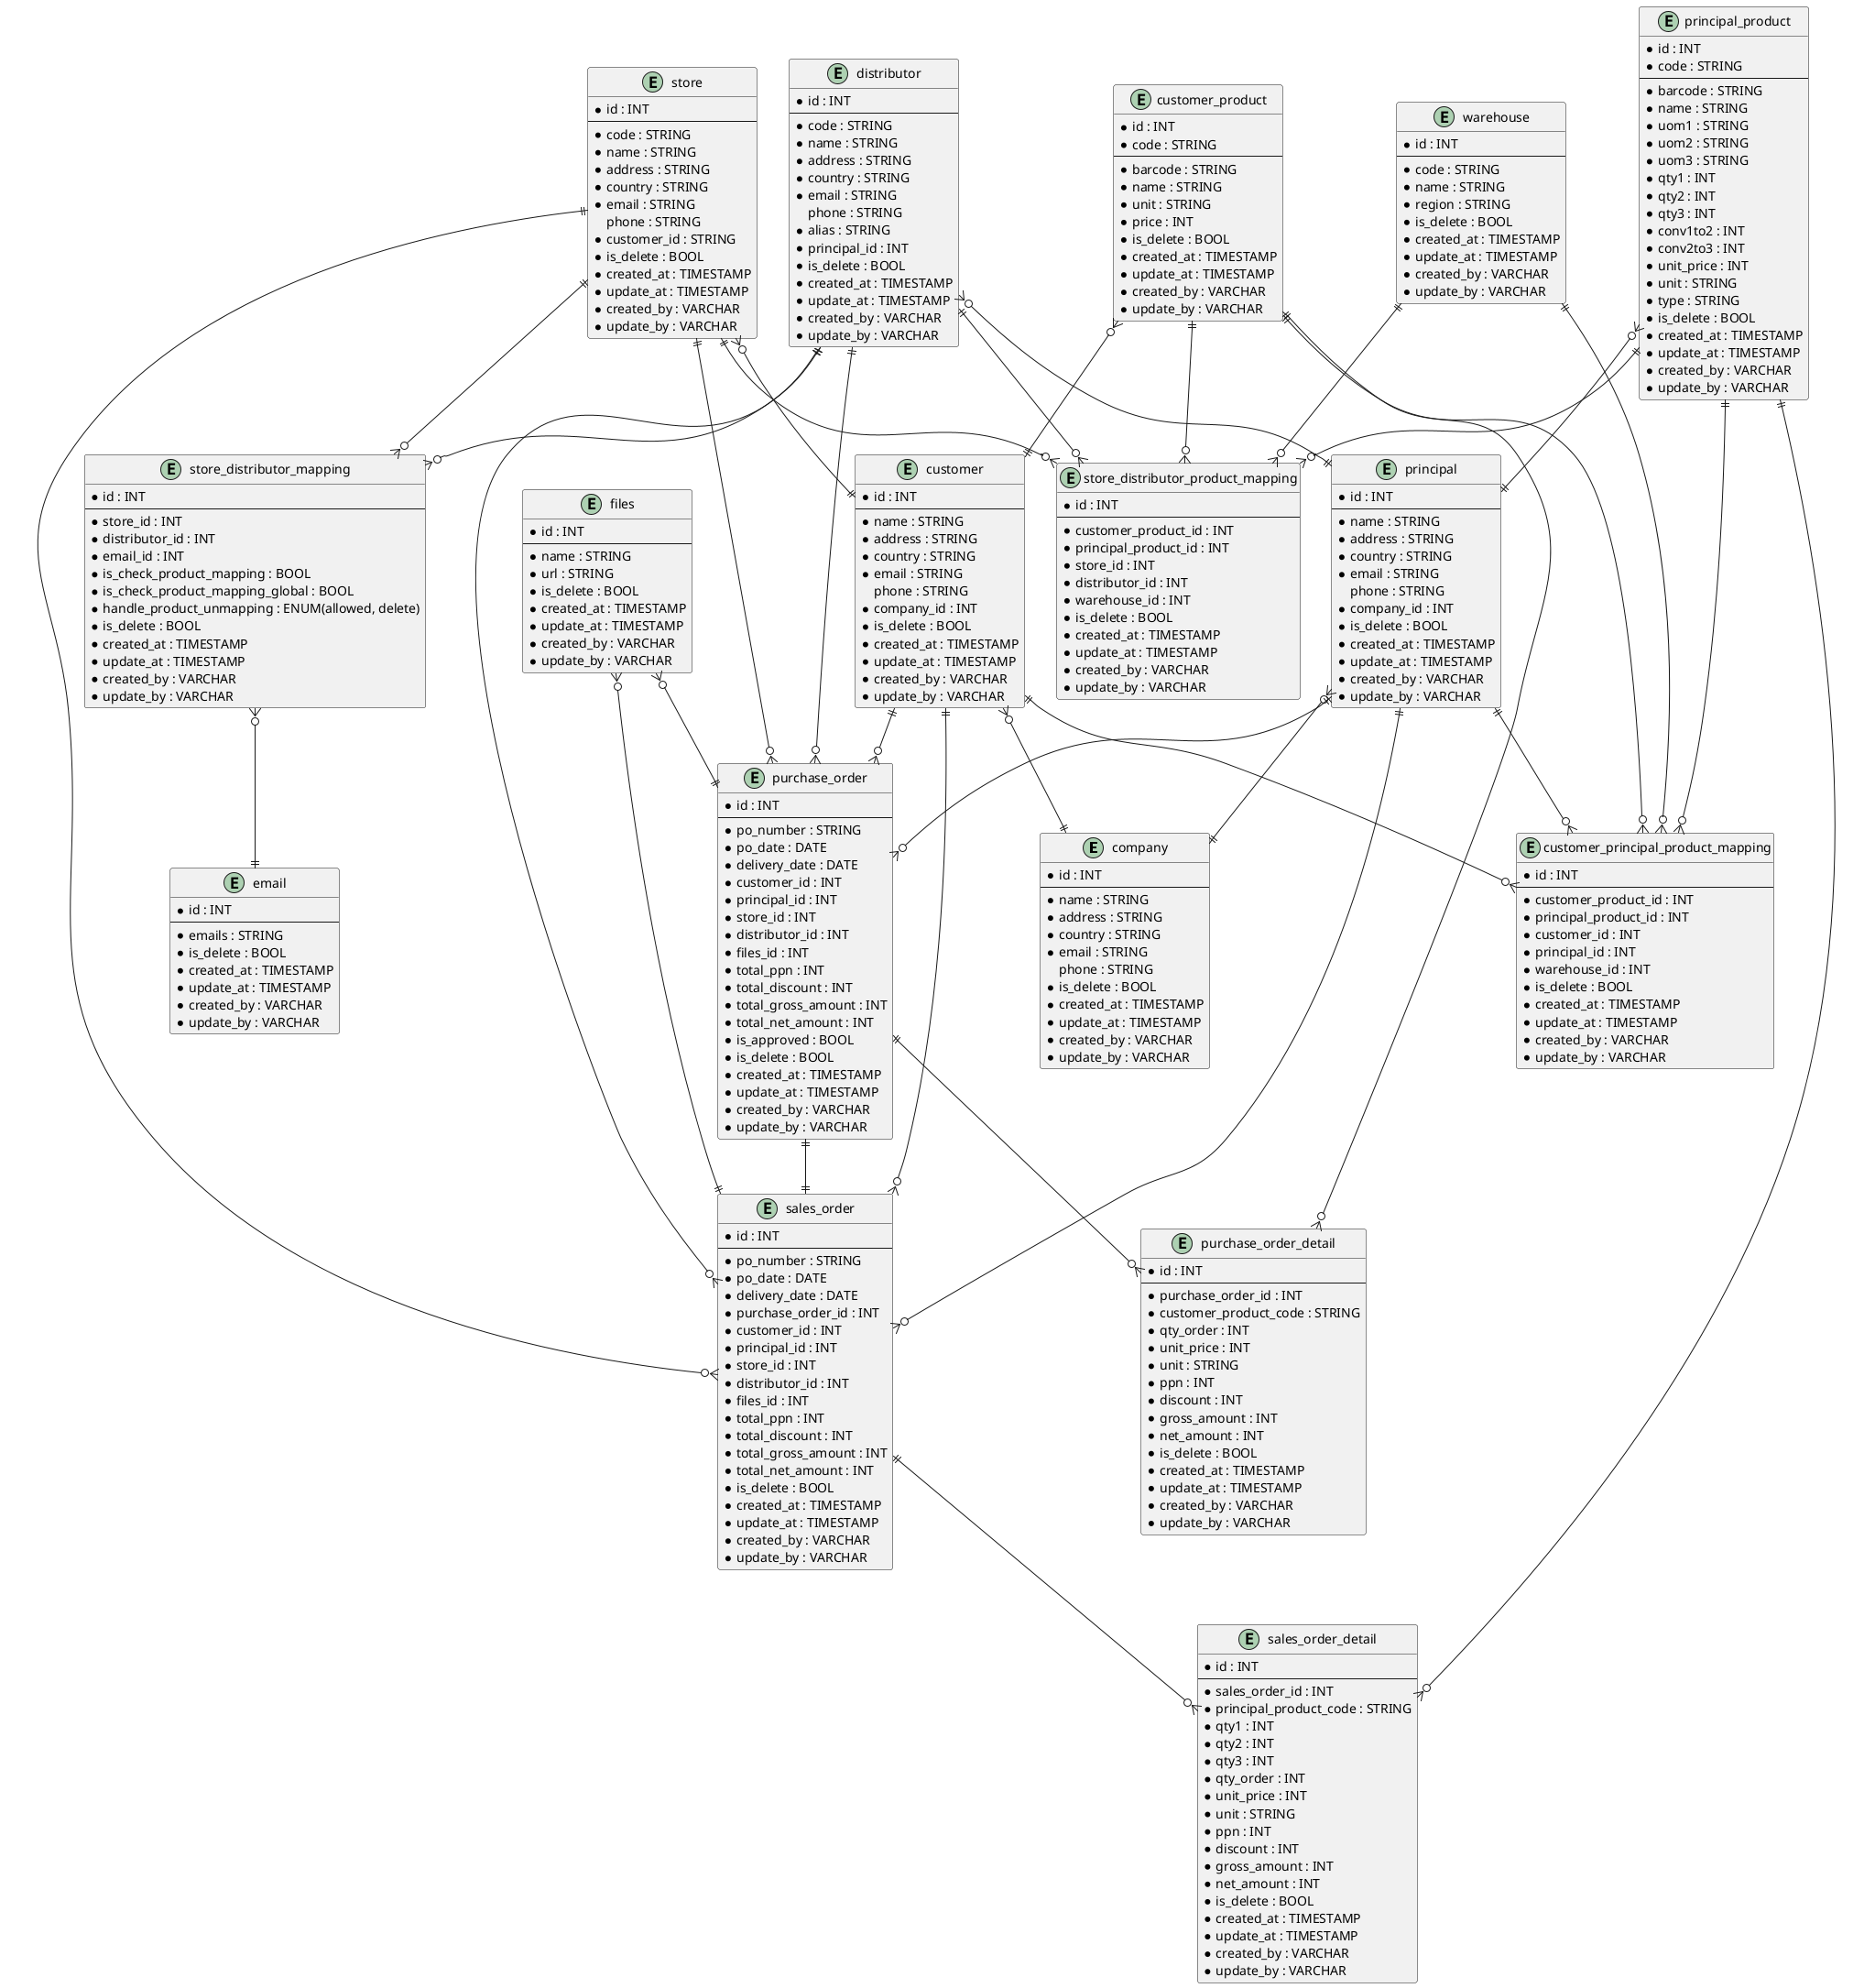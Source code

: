 for example
https://plantuml.com/ie-diagram

@startuml
entity company {
    * id : INT
    --
    * name : STRING
    * address : STRING
    * country : STRING
    * email : STRING
     phone : STRING
    * is_delete : BOOL
    * created_at : TIMESTAMP
    * update_at : TIMESTAMP
    * created_by : VARCHAR
    * update_by : VARCHAR
}

entity customer {
    * id : INT
    --
    * name : STRING
    * address : STRING
    * country : STRING
    * email : STRING
     phone : STRING
    * company_id : INT
    * is_delete : BOOL
    * created_at : TIMESTAMP
    * update_at : TIMESTAMP
    * created_by : VARCHAR
    * update_by : VARCHAR
}

entity store {
    * id : INT
    --
    * code : STRING
    * name : STRING
    * address : STRING
    * country : STRING
    * email : STRING
     phone : STRING
    * customer_id : STRING
    * is_delete : BOOL
    * created_at : TIMESTAMP
    * update_at : TIMESTAMP
    * created_by : VARCHAR
    * update_by : VARCHAR
}

entity distributor {
    * id : INT
    --
    * code : STRING
    * name : STRING
    * address : STRING
    * country : STRING
    * email : STRING
     phone : STRING
    * alias : STRING
    * principal_id : INT
    * is_delete : BOOL
    * created_at : TIMESTAMP
    * update_at : TIMESTAMP
    * created_by : VARCHAR
    * update_by : VARCHAR
}

entity principal {
    * id : INT
    --
    * name : STRING
    * address : STRING
    * country : STRING
    * email : STRING
     phone : STRING
    * company_id : INT
    * is_delete : BOOL
    * created_at : TIMESTAMP
    * update_at : TIMESTAMP
    * created_by : VARCHAR
    * update_by : VARCHAR
}

entity store_distributor_mapping {
    * id : INT
    --
    * store_id : INT
    * distributor_id : INT
    * email_id : INT
    * is_check_product_mapping : BOOL
    * is_check_product_mapping_global : BOOL
    * handle_product_unmapping : ENUM(allowed, delete)
    * is_delete : BOOL
    * created_at : TIMESTAMP
    * update_at : TIMESTAMP
    * created_by : VARCHAR
    * update_by : VARCHAR
}

entity customer_product {
    * id : INT
    * code : STRING
    --
    * barcode : STRING
    * name : STRING
    * unit : STRING
    * price : INT
    * is_delete : BOOL
    * created_at : TIMESTAMP
    * update_at : TIMESTAMP
    * created_by : VARCHAR
    * update_by : VARCHAR
}

entity principal_product {
    * id : INT
    * code : STRING
    --
    * barcode : STRING
    * name : STRING
    * uom1 : STRING
    * uom2 : STRING
    * uom3 : STRING
    * qty1 : INT
    * qty2 : INT
    * qty3 : INT
    * conv1to2 : INT
    * conv2to3 : INT
    * unit_price : INT
    * unit : STRING
    * type : STRING
    * is_delete : BOOL
    * created_at : TIMESTAMP
    * update_at : TIMESTAMP
    * created_by : VARCHAR
    * update_by : VARCHAR
}

entity store_distributor_product_mapping {
    * id : INT
    --
    * customer_product_id : INT
    * principal_product_id : INT
    * store_id : INT
    * distributor_id : INT
    * warehouse_id : INT
    * is_delete : BOOL
    * created_at : TIMESTAMP
    * update_at : TIMESTAMP
    * created_by : VARCHAR
    * update_by : VARCHAR
}

entity customer_principal_product_mapping {
    * id : INT
    --
    * customer_product_id : INT
    * principal_product_id : INT
    * customer_id : INT
    * principal_id : INT
    * warehouse_id : INT
    * is_delete : BOOL
    * created_at : TIMESTAMP
    * update_at : TIMESTAMP
    * created_by : VARCHAR
    * update_by : VARCHAR
}

entity purchase_order {
    * id : INT
    --
    * po_number : STRING
    * po_date : DATE
    * delivery_date : DATE
    * customer_id : INT
    * principal_id : INT
    * store_id : INT
    * distributor_id : INT
    * files_id : INT
    * total_ppn : INT
    * total_discount : INT
    * total_gross_amount : INT
    * total_net_amount : INT
    * is_approved : BOOL
    * is_delete : BOOL
    * created_at : TIMESTAMP
    * update_at : TIMESTAMP
    * created_by : VARCHAR
    * update_by : VARCHAR
}

entity purchase_order_detail {
    * id : INT
    --
    * purchase_order_id : INT
    * customer_product_code : STRING
    * qty_order : INT
    * unit_price : INT
    * unit : STRING
    * ppn : INT
    * discount : INT
    * gross_amount : INT
    * net_amount : INT
    * is_delete : BOOL
    * created_at : TIMESTAMP
    * update_at : TIMESTAMP
    * created_by : VARCHAR
    * update_by : VARCHAR
}

entity sales_order {
    * id : INT
    --
    * po_number : STRING
    * po_date : DATE
    * delivery_date : DATE
    * purchase_order_id : INT
    * customer_id : INT
    * principal_id : INT
    * store_id : INT
    * distributor_id : INT
    * files_id : INT
    * total_ppn : INT
    * total_discount : INT
    * total_gross_amount : INT
    * total_net_amount : INT
    * is_delete : BOOL
    * created_at : TIMESTAMP
    * update_at : TIMESTAMP
    * created_by : VARCHAR
    * update_by : VARCHAR
}

entity sales_order_detail {
    * id : INT
    --
    * sales_order_id : INT
    * principal_product_code : STRING
    * qty1 : INT
    * qty2 : INT
    * qty3 : INT
    * qty_order : INT
    * unit_price : INT
    * unit : STRING
    * ppn : INT
    * discount : INT
    * gross_amount : INT
    * net_amount : INT
    * is_delete : BOOL
    * created_at : TIMESTAMP
    * update_at : TIMESTAMP
    * created_by : VARCHAR
    * update_by : VARCHAR
}

entity warehouse {
    * id : INT
    --
    * code : STRING
    * name : STRING
    * region : STRING
    * is_delete : BOOL
    * created_at : TIMESTAMP
    * update_at : TIMESTAMP
    * created_by : VARCHAR
    * update_by : VARCHAR
}

entity email {
    * id : INT
    --
    * emails : STRING
    * is_delete : BOOL
    * created_at : TIMESTAMP
    * update_at : TIMESTAMP
    * created_by : VARCHAR
    * update_by : VARCHAR
}

entity files {
    * id : INT
    --
    * name : STRING
    * url : STRING
    * is_delete : BOOL
    * created_at : TIMESTAMP
    * update_at : TIMESTAMP
    * created_by : VARCHAR
    * update_by : VARCHAR
}

customer }o--|| company
principal }o--|| company
store }o--|| customer
distributor }o--|| principal
store ||--o{ store_distributor_mapping
distributor ||--o{ store_distributor_mapping
store_distributor_mapping }o--|| email
principal_product }o--|| principal
customer_product }o--|| customer
customer_product ||--o{ store_distributor_product_mapping
principal_product ||--o{ store_distributor_product_mapping
store ||--o{ store_distributor_product_mapping
distributor ||--o{ store_distributor_product_mapping
warehouse ||--o{ store_distributor_product_mapping
customer_product ||--o{ customer_principal_product_mapping
principal_product ||--o{ customer_principal_product_mapping
customer ||--o{ customer_principal_product_mapping
principal ||--o{ customer_principal_product_mapping
warehouse ||--o{ customer_principal_product_mapping
customer ||--o{ purchase_order
principal ||--o{ purchase_order
store ||--o{ purchase_order
distributor ||--o{ purchase_order
purchase_order ||--o{ purchase_order_detail
customer_product ||--o{ purchase_order_detail
purchase_order ||--|| sales_order
customer ||--o{ sales_order
principal ||--o{ sales_order
store ||--o{ sales_order
distributor ||--o{ sales_order
sales_order ||--o{ sales_order_detail
principal_product ||--o{ sales_order_detail
files }o--|| purchase_order
files }o--|| sales_order

@enduml